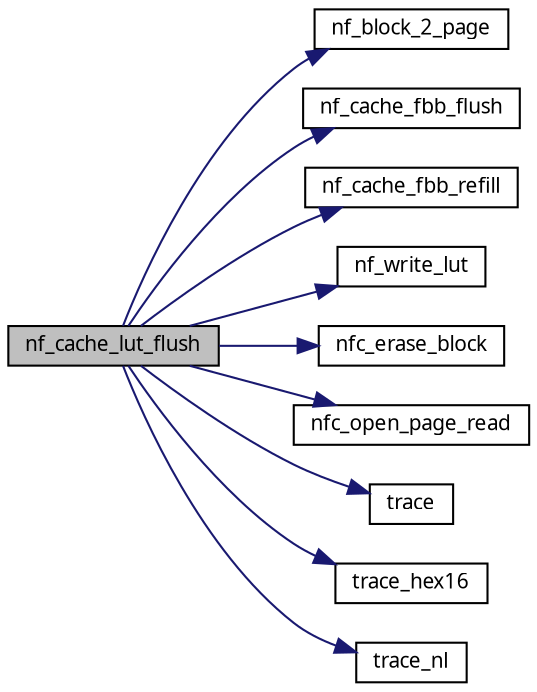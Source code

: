digraph G
{
  edge [fontname="FreeSans.ttf",fontsize=10,labelfontname="FreeSans.ttf",labelfontsize=10];
  node [fontname="FreeSans.ttf",fontsize=10,shape=record];
  rankdir=LR;
  Node1 [label="nf_cache_lut_flush",height=0.2,width=0.4,color="black", fillcolor="grey75", style="filled" fontcolor="black"];
  Node1 -> Node2 [color="midnightblue",fontsize=10,style="solid",fontname="FreeSans.ttf"];
  Node2 [label="nf_block_2_page",height=0.2,width=0.4,color="black", fillcolor="white", style="filled",URL="$a00062.html#f713bee0ed464d2bfa6876cd9d4ef296"];
  Node1 -> Node3 [color="midnightblue",fontsize=10,style="solid",fontname="FreeSans.ttf"];
  Node3 [label="nf_cache_fbb_flush",height=0.2,width=0.4,color="black", fillcolor="white", style="filled",URL="$a00062.html#4eb467f47ee05e8b863e8da657db4c2f",tooltip="Flushes the FBB cache into a new FBB entry."];
  Node1 -> Node4 [color="midnightblue",fontsize=10,style="solid",fontname="FreeSans.ttf"];
  Node4 [label="nf_cache_fbb_refill",height=0.2,width=0.4,color="black", fillcolor="white", style="filled",URL="$a00062.html#524dde7169bece3f9ce79e1c56d7412b",tooltip="Reload the FBB cache memory, starting from 0."];
  Node1 -> Node5 [color="midnightblue",fontsize=10,style="solid",fontname="FreeSans.ttf"];
  Node5 [label="nf_write_lut",height=0.2,width=0.4,color="black", fillcolor="white", style="filled",URL="$a00062.html#4033ef04a3cbd39dc9d6071c6d7c2a9b",tooltip="Writes a LUT in memory from a buffer."];
  Node1 -> Node6 [color="midnightblue",fontsize=10,style="solid",fontname="FreeSans.ttf"];
  Node6 [label="nfc_erase_block",height=0.2,width=0.4,color="black", fillcolor="white", style="filled",URL="$a00060.html#4a7f7eed66f5eb678e4a96ae5dc32486",tooltip="Erases a block."];
  Node1 -> Node7 [color="midnightblue",fontsize=10,style="solid",fontname="FreeSans.ttf"];
  Node7 [label="nfc_open_page_read",height=0.2,width=0.4,color="black", fillcolor="white", style="filled",URL="$a00060.html#a0a322a0237ff247248591adb2b10fab",tooltip="Opens a page for read."];
  Node1 -> Node8 [color="midnightblue",fontsize=10,style="solid",fontname="FreeSans.ttf"];
  Node8 [label="trace",height=0.2,width=0.4,color="black", fillcolor="white", style="filled",URL="$a00043.html#33937de27cd71c4dab3027caaae4fdf9",tooltip="Fonction used for send a texte on OCD/Serial Debug Interface."];
  Node1 -> Node9 [color="midnightblue",fontsize=10,style="solid",fontname="FreeSans.ttf"];
  Node9 [label="trace_hex16",height=0.2,width=0.4,color="black", fillcolor="white", style="filled",URL="$a00043.html#b2fa7a964f1f12c6d41357ac95c452a9"];
  Node1 -> Node10 [color="midnightblue",fontsize=10,style="solid",fontname="FreeSans.ttf"];
  Node10 [label="trace_nl",height=0.2,width=0.4,color="black", fillcolor="white", style="filled",URL="$a00043.html#9b606c2b7ffbe1b46600f9719fc6caa6"];
}
